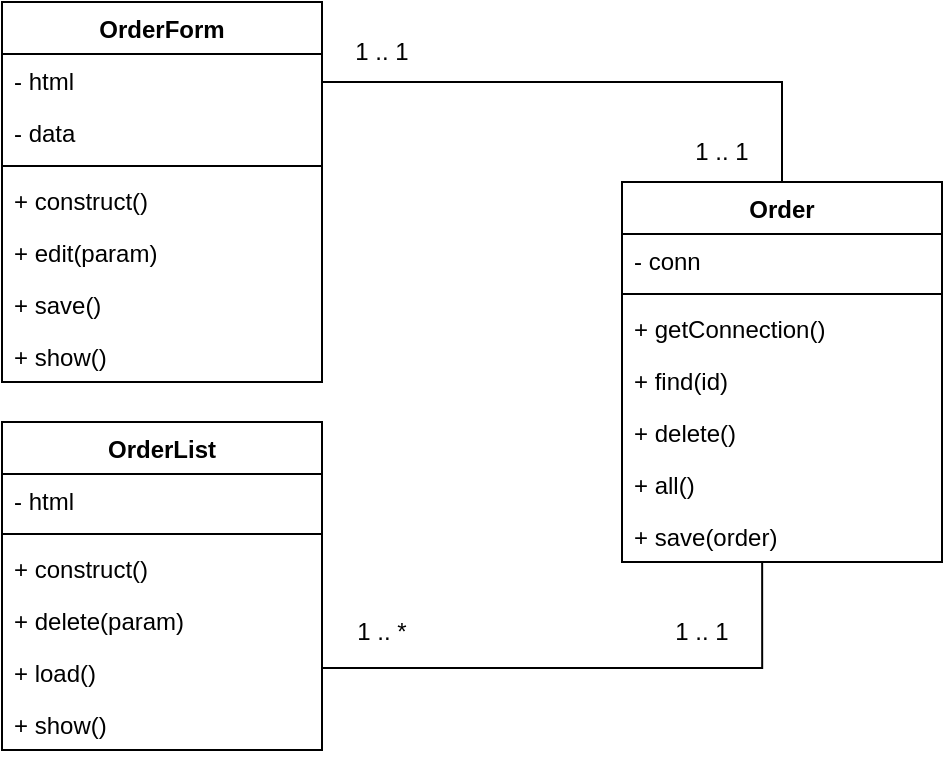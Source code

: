 <mxfile version="24.2.3" type="device">
  <diagram id="C5RBs43oDa-KdzZeNtuy" name="Page-1">
    <mxGraphModel dx="843" dy="800" grid="1" gridSize="10" guides="1" tooltips="1" connect="1" arrows="1" fold="1" page="1" pageScale="1" pageWidth="827" pageHeight="1169" math="0" shadow="0">
      <root>
        <mxCell id="WIyWlLk6GJQsqaUBKTNV-0" />
        <mxCell id="WIyWlLk6GJQsqaUBKTNV-1" parent="WIyWlLk6GJQsqaUBKTNV-0" />
        <mxCell id="rQ7Tj4vB4SVe-WMt-xGu-0" value="OrderList" style="swimlane;fontStyle=1;align=center;verticalAlign=top;childLayout=stackLayout;horizontal=1;startSize=26;horizontalStack=0;resizeParent=1;resizeParentMax=0;resizeLast=0;collapsible=1;marginBottom=0;whiteSpace=wrap;html=1;" vertex="1" parent="WIyWlLk6GJQsqaUBKTNV-1">
          <mxGeometry x="200" y="300" width="160" height="164" as="geometry" />
        </mxCell>
        <mxCell id="rQ7Tj4vB4SVe-WMt-xGu-1" value="- html" style="text;strokeColor=none;fillColor=none;align=left;verticalAlign=top;spacingLeft=4;spacingRight=4;overflow=hidden;rotatable=0;points=[[0,0.5],[1,0.5]];portConstraint=eastwest;whiteSpace=wrap;html=1;" vertex="1" parent="rQ7Tj4vB4SVe-WMt-xGu-0">
          <mxGeometry y="26" width="160" height="26" as="geometry" />
        </mxCell>
        <mxCell id="rQ7Tj4vB4SVe-WMt-xGu-2" value="" style="line;strokeWidth=1;fillColor=none;align=left;verticalAlign=middle;spacingTop=-1;spacingLeft=3;spacingRight=3;rotatable=0;labelPosition=right;points=[];portConstraint=eastwest;strokeColor=inherit;" vertex="1" parent="rQ7Tj4vB4SVe-WMt-xGu-0">
          <mxGeometry y="52" width="160" height="8" as="geometry" />
        </mxCell>
        <mxCell id="rQ7Tj4vB4SVe-WMt-xGu-3" value="&lt;div&gt;+ construct()&lt;/div&gt;" style="text;strokeColor=none;fillColor=none;align=left;verticalAlign=top;spacingLeft=4;spacingRight=4;overflow=hidden;rotatable=0;points=[[0,0.5],[1,0.5]];portConstraint=eastwest;whiteSpace=wrap;html=1;" vertex="1" parent="rQ7Tj4vB4SVe-WMt-xGu-0">
          <mxGeometry y="60" width="160" height="26" as="geometry" />
        </mxCell>
        <mxCell id="rQ7Tj4vB4SVe-WMt-xGu-4" value="&lt;div&gt;+ delete(param)&lt;/div&gt;" style="text;strokeColor=none;fillColor=none;align=left;verticalAlign=top;spacingLeft=4;spacingRight=4;overflow=hidden;rotatable=0;points=[[0,0.5],[1,0.5]];portConstraint=eastwest;whiteSpace=wrap;html=1;" vertex="1" parent="rQ7Tj4vB4SVe-WMt-xGu-0">
          <mxGeometry y="86" width="160" height="26" as="geometry" />
        </mxCell>
        <mxCell id="rQ7Tj4vB4SVe-WMt-xGu-5" value="&lt;div&gt;+ load()&lt;/div&gt;" style="text;strokeColor=none;fillColor=none;align=left;verticalAlign=top;spacingLeft=4;spacingRight=4;overflow=hidden;rotatable=0;points=[[0,0.5],[1,0.5]];portConstraint=eastwest;whiteSpace=wrap;html=1;" vertex="1" parent="rQ7Tj4vB4SVe-WMt-xGu-0">
          <mxGeometry y="112" width="160" height="26" as="geometry" />
        </mxCell>
        <mxCell id="rQ7Tj4vB4SVe-WMt-xGu-6" value="&lt;div&gt;+ show()&lt;/div&gt;" style="text;strokeColor=none;fillColor=none;align=left;verticalAlign=top;spacingLeft=4;spacingRight=4;overflow=hidden;rotatable=0;points=[[0,0.5],[1,0.5]];portConstraint=eastwest;whiteSpace=wrap;html=1;" vertex="1" parent="rQ7Tj4vB4SVe-WMt-xGu-0">
          <mxGeometry y="138" width="160" height="26" as="geometry" />
        </mxCell>
        <mxCell id="rQ7Tj4vB4SVe-WMt-xGu-7" value="OrderForm" style="swimlane;fontStyle=1;align=center;verticalAlign=top;childLayout=stackLayout;horizontal=1;startSize=26;horizontalStack=0;resizeParent=1;resizeParentMax=0;resizeLast=0;collapsible=1;marginBottom=0;whiteSpace=wrap;html=1;" vertex="1" parent="WIyWlLk6GJQsqaUBKTNV-1">
          <mxGeometry x="200" y="90" width="160" height="190" as="geometry" />
        </mxCell>
        <mxCell id="rQ7Tj4vB4SVe-WMt-xGu-8" value="- html" style="text;strokeColor=none;fillColor=none;align=left;verticalAlign=top;spacingLeft=4;spacingRight=4;overflow=hidden;rotatable=0;points=[[0,0.5],[1,0.5]];portConstraint=eastwest;whiteSpace=wrap;html=1;" vertex="1" parent="rQ7Tj4vB4SVe-WMt-xGu-7">
          <mxGeometry y="26" width="160" height="26" as="geometry" />
        </mxCell>
        <mxCell id="rQ7Tj4vB4SVe-WMt-xGu-14" value="- data" style="text;strokeColor=none;fillColor=none;align=left;verticalAlign=top;spacingLeft=4;spacingRight=4;overflow=hidden;rotatable=0;points=[[0,0.5],[1,0.5]];portConstraint=eastwest;whiteSpace=wrap;html=1;" vertex="1" parent="rQ7Tj4vB4SVe-WMt-xGu-7">
          <mxGeometry y="52" width="160" height="26" as="geometry" />
        </mxCell>
        <mxCell id="rQ7Tj4vB4SVe-WMt-xGu-9" value="" style="line;strokeWidth=1;fillColor=none;align=left;verticalAlign=middle;spacingTop=-1;spacingLeft=3;spacingRight=3;rotatable=0;labelPosition=right;points=[];portConstraint=eastwest;strokeColor=inherit;" vertex="1" parent="rQ7Tj4vB4SVe-WMt-xGu-7">
          <mxGeometry y="78" width="160" height="8" as="geometry" />
        </mxCell>
        <mxCell id="rQ7Tj4vB4SVe-WMt-xGu-10" value="&lt;div&gt;+ construct()&lt;/div&gt;" style="text;strokeColor=none;fillColor=none;align=left;verticalAlign=top;spacingLeft=4;spacingRight=4;overflow=hidden;rotatable=0;points=[[0,0.5],[1,0.5]];portConstraint=eastwest;whiteSpace=wrap;html=1;" vertex="1" parent="rQ7Tj4vB4SVe-WMt-xGu-7">
          <mxGeometry y="86" width="160" height="26" as="geometry" />
        </mxCell>
        <mxCell id="rQ7Tj4vB4SVe-WMt-xGu-11" value="&lt;div&gt;+ edit(param)&lt;/div&gt;" style="text;strokeColor=none;fillColor=none;align=left;verticalAlign=top;spacingLeft=4;spacingRight=4;overflow=hidden;rotatable=0;points=[[0,0.5],[1,0.5]];portConstraint=eastwest;whiteSpace=wrap;html=1;" vertex="1" parent="rQ7Tj4vB4SVe-WMt-xGu-7">
          <mxGeometry y="112" width="160" height="26" as="geometry" />
        </mxCell>
        <mxCell id="rQ7Tj4vB4SVe-WMt-xGu-12" value="&lt;div&gt;+ save()&lt;/div&gt;" style="text;strokeColor=none;fillColor=none;align=left;verticalAlign=top;spacingLeft=4;spacingRight=4;overflow=hidden;rotatable=0;points=[[0,0.5],[1,0.5]];portConstraint=eastwest;whiteSpace=wrap;html=1;" vertex="1" parent="rQ7Tj4vB4SVe-WMt-xGu-7">
          <mxGeometry y="138" width="160" height="26" as="geometry" />
        </mxCell>
        <mxCell id="rQ7Tj4vB4SVe-WMt-xGu-13" value="&lt;div&gt;+ show()&lt;/div&gt;" style="text;strokeColor=none;fillColor=none;align=left;verticalAlign=top;spacingLeft=4;spacingRight=4;overflow=hidden;rotatable=0;points=[[0,0.5],[1,0.5]];portConstraint=eastwest;whiteSpace=wrap;html=1;" vertex="1" parent="rQ7Tj4vB4SVe-WMt-xGu-7">
          <mxGeometry y="164" width="160" height="26" as="geometry" />
        </mxCell>
        <mxCell id="rQ7Tj4vB4SVe-WMt-xGu-15" value="Order" style="swimlane;fontStyle=1;align=center;verticalAlign=top;childLayout=stackLayout;horizontal=1;startSize=26;horizontalStack=0;resizeParent=1;resizeParentMax=0;resizeLast=0;collapsible=1;marginBottom=0;whiteSpace=wrap;html=1;" vertex="1" parent="WIyWlLk6GJQsqaUBKTNV-1">
          <mxGeometry x="510" y="180" width="160" height="190" as="geometry" />
        </mxCell>
        <mxCell id="rQ7Tj4vB4SVe-WMt-xGu-16" value="- conn" style="text;strokeColor=none;fillColor=none;align=left;verticalAlign=top;spacingLeft=4;spacingRight=4;overflow=hidden;rotatable=0;points=[[0,0.5],[1,0.5]];portConstraint=eastwest;whiteSpace=wrap;html=1;" vertex="1" parent="rQ7Tj4vB4SVe-WMt-xGu-15">
          <mxGeometry y="26" width="160" height="26" as="geometry" />
        </mxCell>
        <mxCell id="rQ7Tj4vB4SVe-WMt-xGu-18" value="" style="line;strokeWidth=1;fillColor=none;align=left;verticalAlign=middle;spacingTop=-1;spacingLeft=3;spacingRight=3;rotatable=0;labelPosition=right;points=[];portConstraint=eastwest;strokeColor=inherit;" vertex="1" parent="rQ7Tj4vB4SVe-WMt-xGu-15">
          <mxGeometry y="52" width="160" height="8" as="geometry" />
        </mxCell>
        <mxCell id="rQ7Tj4vB4SVe-WMt-xGu-19" value="&lt;div&gt;+ getConnection()&lt;/div&gt;" style="text;strokeColor=none;fillColor=none;align=left;verticalAlign=top;spacingLeft=4;spacingRight=4;overflow=hidden;rotatable=0;points=[[0,0.5],[1,0.5]];portConstraint=eastwest;whiteSpace=wrap;html=1;" vertex="1" parent="rQ7Tj4vB4SVe-WMt-xGu-15">
          <mxGeometry y="60" width="160" height="26" as="geometry" />
        </mxCell>
        <mxCell id="rQ7Tj4vB4SVe-WMt-xGu-20" value="&lt;div&gt;+ find(id)&lt;/div&gt;" style="text;strokeColor=none;fillColor=none;align=left;verticalAlign=top;spacingLeft=4;spacingRight=4;overflow=hidden;rotatable=0;points=[[0,0.5],[1,0.5]];portConstraint=eastwest;whiteSpace=wrap;html=1;" vertex="1" parent="rQ7Tj4vB4SVe-WMt-xGu-15">
          <mxGeometry y="86" width="160" height="26" as="geometry" />
        </mxCell>
        <mxCell id="rQ7Tj4vB4SVe-WMt-xGu-21" value="&lt;div&gt;+ delete()&lt;/div&gt;" style="text;strokeColor=none;fillColor=none;align=left;verticalAlign=top;spacingLeft=4;spacingRight=4;overflow=hidden;rotatable=0;points=[[0,0.5],[1,0.5]];portConstraint=eastwest;whiteSpace=wrap;html=1;" vertex="1" parent="rQ7Tj4vB4SVe-WMt-xGu-15">
          <mxGeometry y="112" width="160" height="26" as="geometry" />
        </mxCell>
        <mxCell id="rQ7Tj4vB4SVe-WMt-xGu-22" value="&lt;div&gt;+ all()&lt;/div&gt;" style="text;strokeColor=none;fillColor=none;align=left;verticalAlign=top;spacingLeft=4;spacingRight=4;overflow=hidden;rotatable=0;points=[[0,0.5],[1,0.5]];portConstraint=eastwest;whiteSpace=wrap;html=1;" vertex="1" parent="rQ7Tj4vB4SVe-WMt-xGu-15">
          <mxGeometry y="138" width="160" height="26" as="geometry" />
        </mxCell>
        <mxCell id="rQ7Tj4vB4SVe-WMt-xGu-23" value="&lt;div&gt;+ save(order)&lt;/div&gt;" style="text;strokeColor=none;fillColor=none;align=left;verticalAlign=top;spacingLeft=4;spacingRight=4;overflow=hidden;rotatable=0;points=[[0,0.5],[1,0.5]];portConstraint=eastwest;whiteSpace=wrap;html=1;" vertex="1" parent="rQ7Tj4vB4SVe-WMt-xGu-15">
          <mxGeometry y="164" width="160" height="26" as="geometry" />
        </mxCell>
        <mxCell id="rQ7Tj4vB4SVe-WMt-xGu-24" style="edgeStyle=orthogonalEdgeStyle;rounded=0;orthogonalLoop=1;jettySize=auto;html=1;exitX=1;exitY=0.5;exitDx=0;exitDy=0;entryX=0.5;entryY=0;entryDx=0;entryDy=0;endArrow=none;endFill=0;" edge="1" parent="WIyWlLk6GJQsqaUBKTNV-1" target="rQ7Tj4vB4SVe-WMt-xGu-15">
          <mxGeometry relative="1" as="geometry">
            <mxPoint x="360" y="185" as="sourcePoint" />
            <mxPoint x="590" y="170" as="targetPoint" />
            <Array as="points">
              <mxPoint x="360" y="130" />
              <mxPoint x="590" y="130" />
            </Array>
          </mxGeometry>
        </mxCell>
        <mxCell id="rQ7Tj4vB4SVe-WMt-xGu-25" style="edgeStyle=orthogonalEdgeStyle;rounded=0;orthogonalLoop=1;jettySize=auto;html=1;exitX=1;exitY=0.75;exitDx=0;exitDy=0;entryX=0.438;entryY=1;entryDx=0;entryDy=0;entryPerimeter=0;endArrow=none;endFill=0;" edge="1" parent="WIyWlLk6GJQsqaUBKTNV-1" source="rQ7Tj4vB4SVe-WMt-xGu-0" target="rQ7Tj4vB4SVe-WMt-xGu-23">
          <mxGeometry relative="1" as="geometry" />
        </mxCell>
        <mxCell id="rQ7Tj4vB4SVe-WMt-xGu-26" value="1 .. *" style="text;html=1;align=center;verticalAlign=middle;whiteSpace=wrap;rounded=0;" vertex="1" parent="WIyWlLk6GJQsqaUBKTNV-1">
          <mxGeometry x="360" y="390" width="60" height="30" as="geometry" />
        </mxCell>
        <mxCell id="rQ7Tj4vB4SVe-WMt-xGu-27" value="1 .. 1" style="text;html=1;align=center;verticalAlign=middle;whiteSpace=wrap;rounded=0;" vertex="1" parent="WIyWlLk6GJQsqaUBKTNV-1">
          <mxGeometry x="360" y="100" width="60" height="30" as="geometry" />
        </mxCell>
        <mxCell id="rQ7Tj4vB4SVe-WMt-xGu-28" value="1 .. 1" style="text;html=1;align=center;verticalAlign=middle;whiteSpace=wrap;rounded=0;" vertex="1" parent="WIyWlLk6GJQsqaUBKTNV-1">
          <mxGeometry x="530" y="150" width="60" height="30" as="geometry" />
        </mxCell>
        <mxCell id="rQ7Tj4vB4SVe-WMt-xGu-29" value="1 .. 1" style="text;html=1;align=center;verticalAlign=middle;whiteSpace=wrap;rounded=0;" vertex="1" parent="WIyWlLk6GJQsqaUBKTNV-1">
          <mxGeometry x="520" y="390" width="60" height="30" as="geometry" />
        </mxCell>
      </root>
    </mxGraphModel>
  </diagram>
</mxfile>
